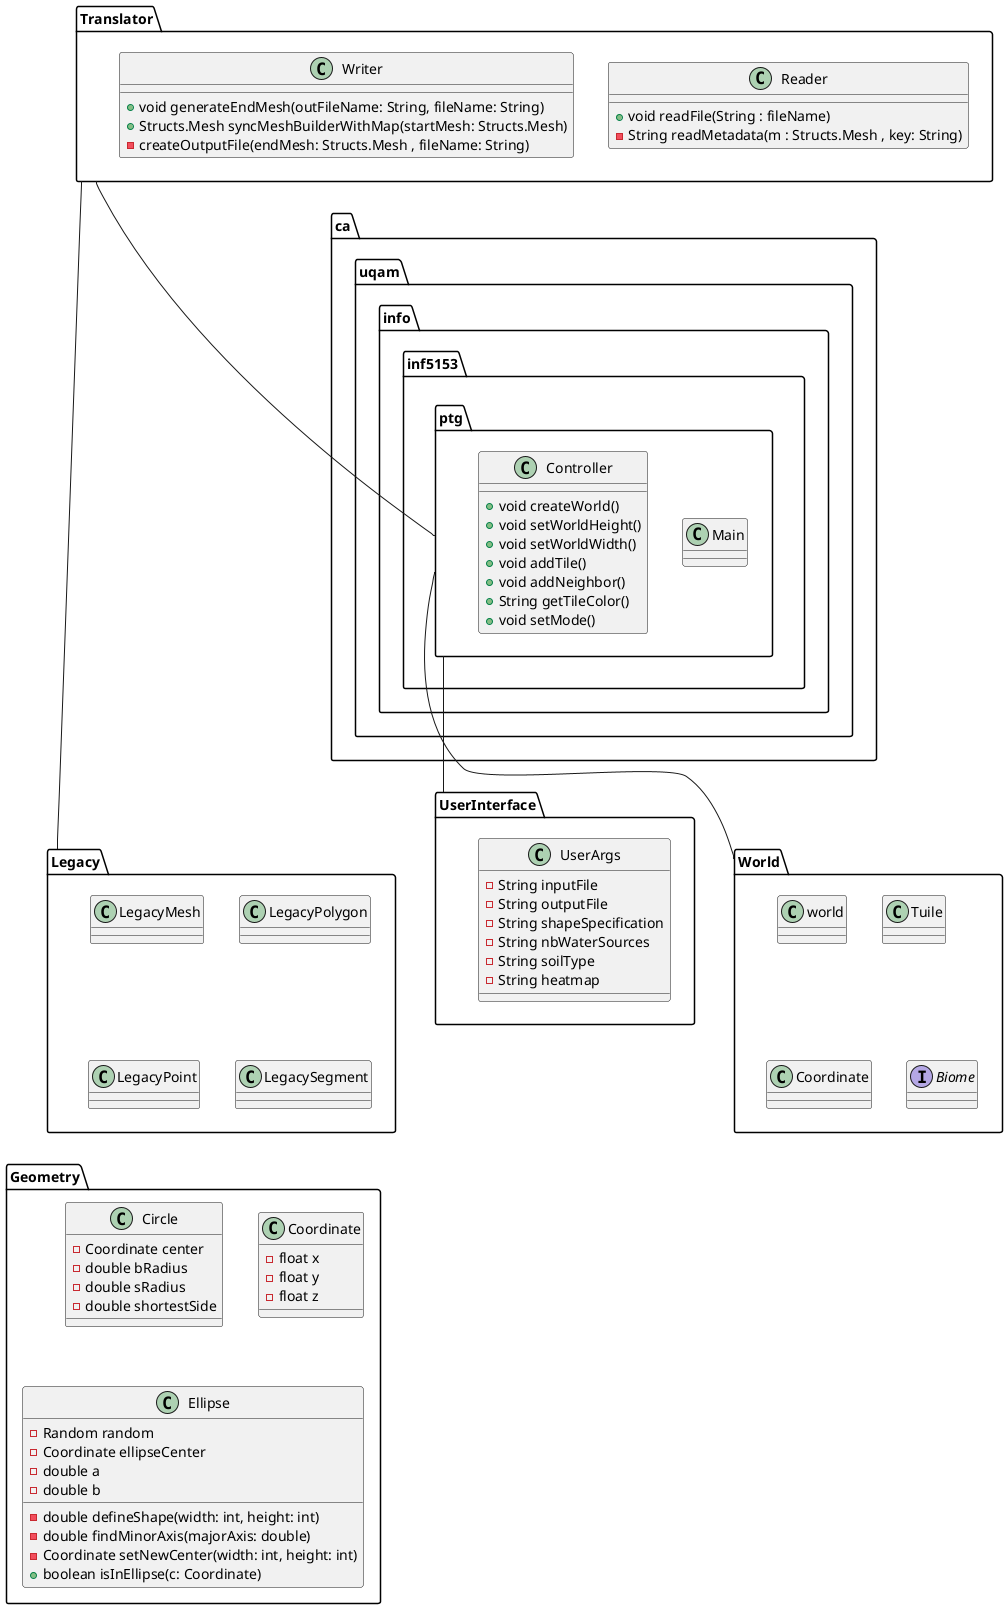 @startuml

package UserInterface {
    class UserArgs {
        - String inputFile
        - String outputFile
        - String shapeSpecification
        - String nbWaterSources
        - String soilType
        - String heatmap
    }
}

Package Translator {
    class Reader {
        + void readFile(String : fileName)
        - String readMetadata(m : Structs.Mesh , key: String)
    }
    class Writer {
        + void generateEndMesh(outFileName: String, fileName: String)
        + Structs.Mesh syncMeshBuilderWithMap(startMesh: Structs.Mesh)
        - createOutputFile(endMesh: Structs.Mesh , fileName: String)
    }
}

Package Legacy {
    class LegacyMesh
    class LegacyPolygon
    class LegacyPoint
    class LegacySegment

}

Package ca.uqam.info.inf5153.ptg {
    class Main
    class Controller {
        + void createWorld()
        + void setWorldHeight()
        + void setWorldWidth()
        + void addTile()
        + void addNeighbor()
        + String getTileColor()
        + void setMode()
    }
}

Package World {
     class world
     class Tuile
     class Coordinate
     Interface Biome
}

Package Geometry {
    class Circle {
        - Coordinate center
        - double bRadius
        - double sRadius
        - double shortestSide
    }
    class Coordinate {
        - float x
        - float y
        - float z
    }
    class Ellipse {
        - Random random
        - Coordinate ellipseCenter
        - double a
        - double b
        - double defineShape(width: int, height: int)
        - double findMinorAxis(majorAxis: double)
        - Coordinate setNewCenter(width: int, height: int)
        + boolean isInEllipse(c: Coordinate)
    }
}

Translator -- Legacy
Translator -- ca.uqam.info.inf5153.ptg
ca.uqam.info.inf5153.ptg -- World
ca.uqam.info.inf5153.ptg -- UserInterface


@enduml